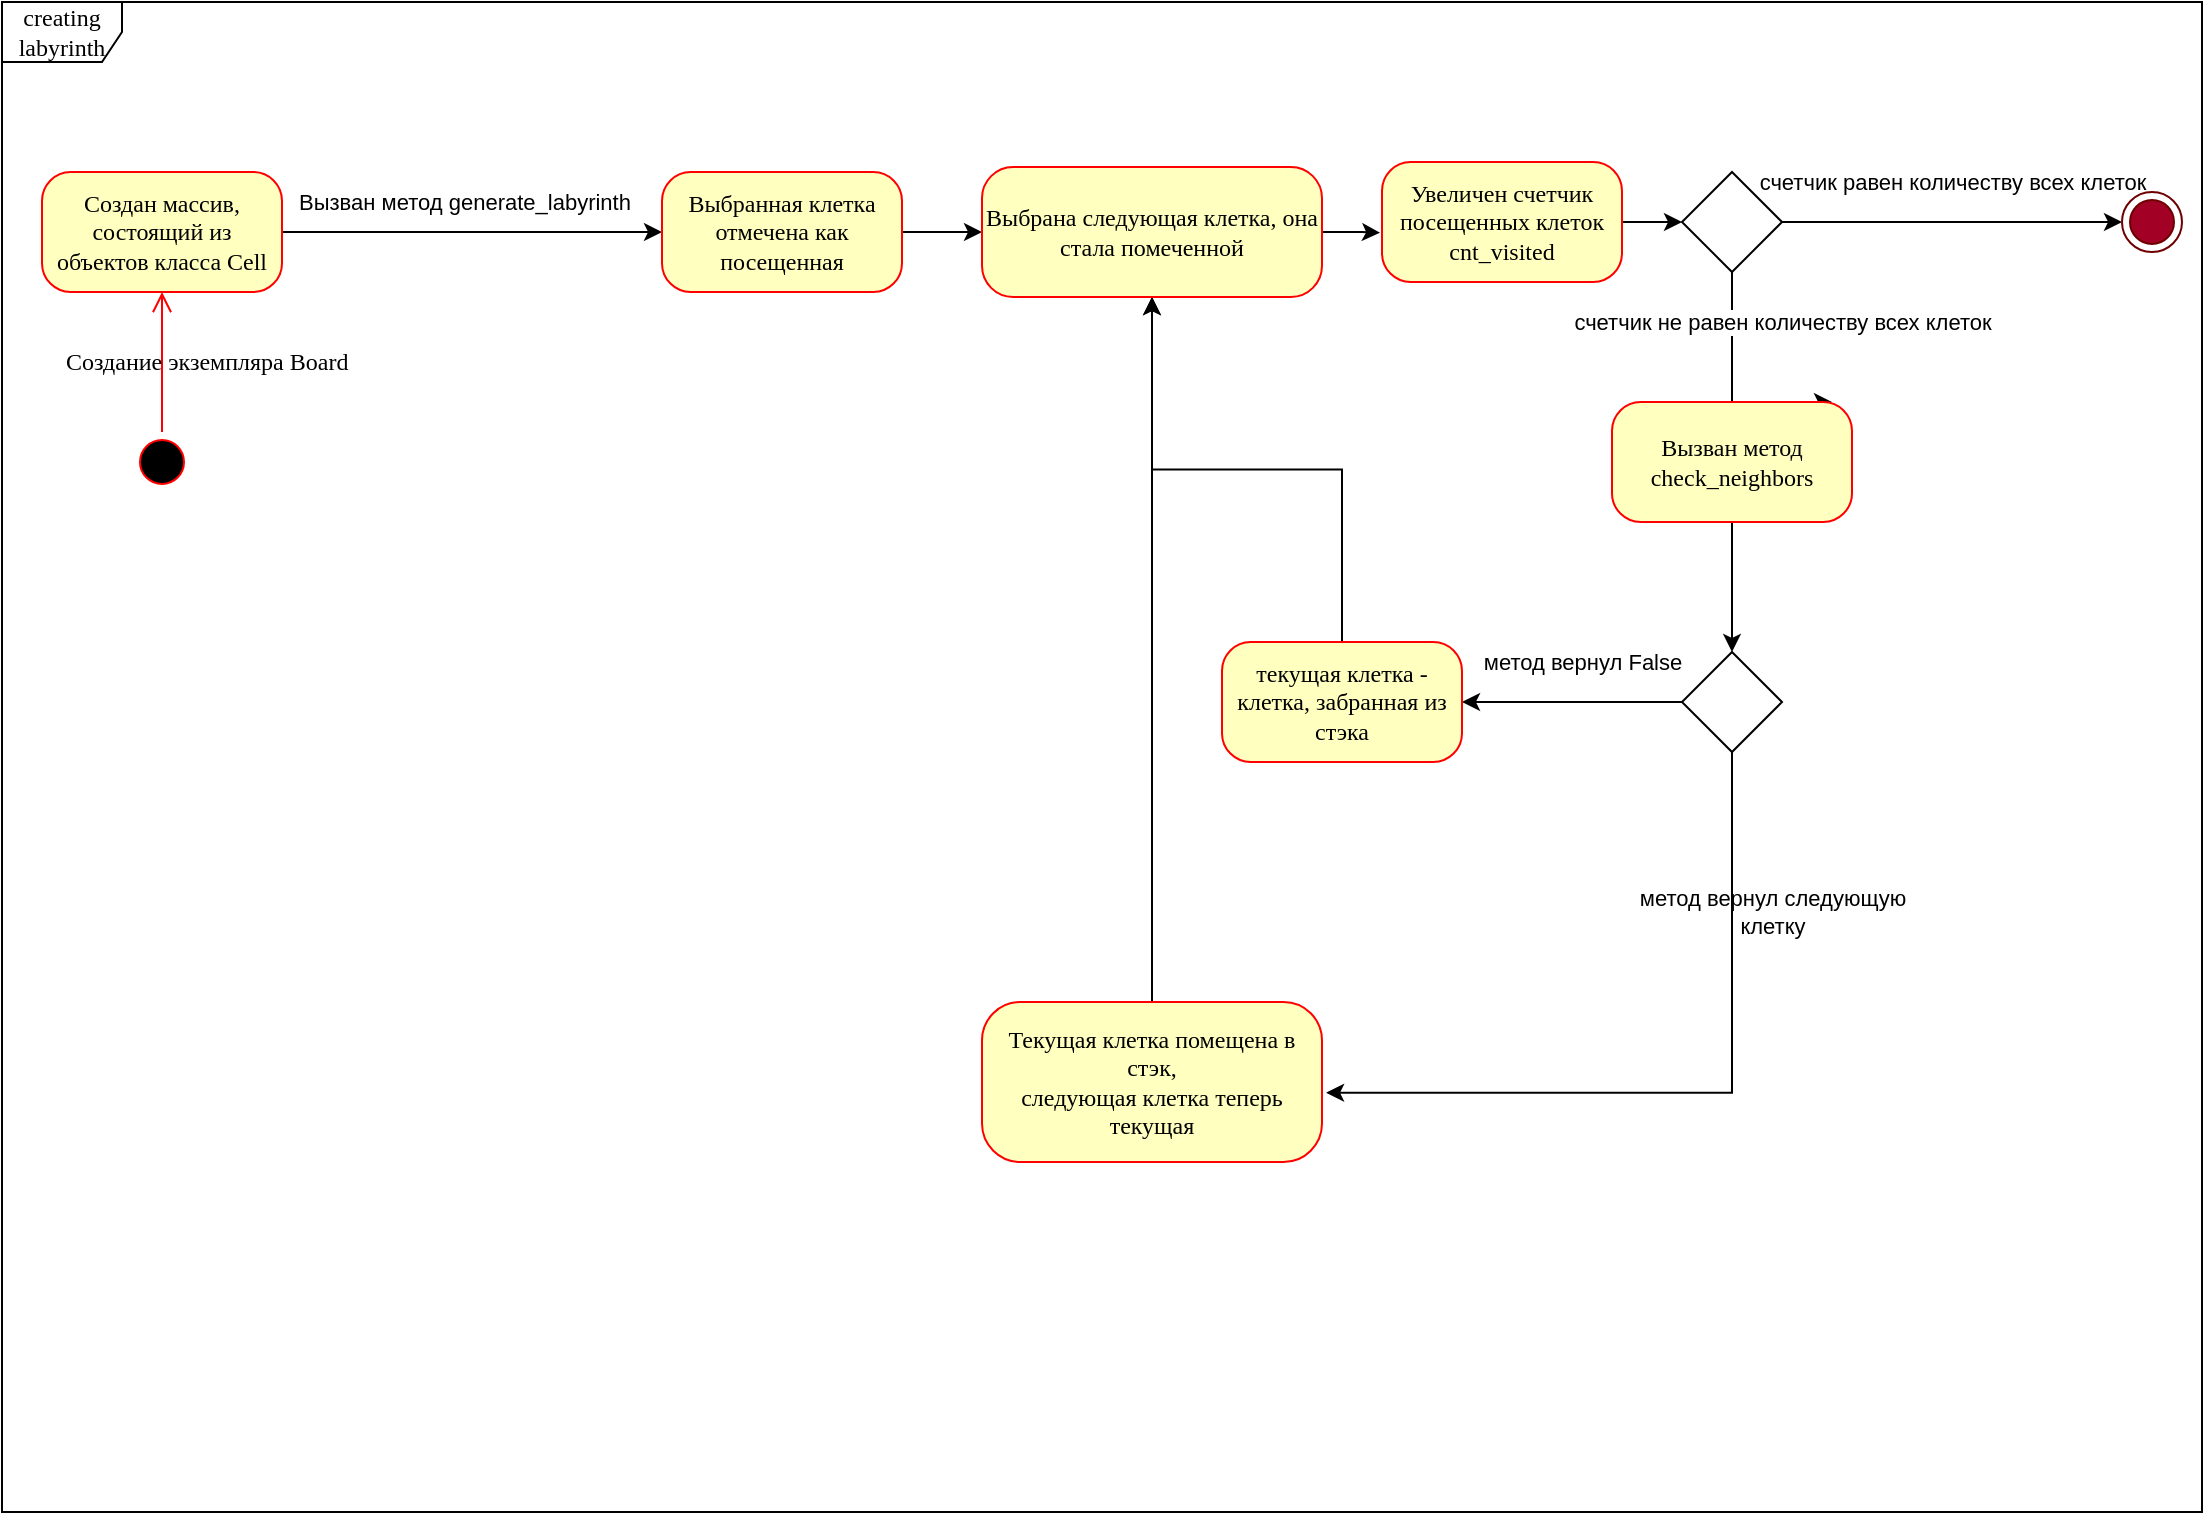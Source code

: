 <mxfile version="21.3.7" type="device">
  <diagram name="Page-1" id="58cdce13-f638-feb5-8d6f-7d28b1aa9fa0">
    <mxGraphModel dx="1593" dy="807" grid="1" gridSize="10" guides="1" tooltips="1" connect="1" arrows="1" fold="1" page="1" pageScale="1" pageWidth="1100" pageHeight="850" background="none" math="0" shadow="0">
      <root>
        <mxCell id="0" />
        <mxCell id="1" parent="0" />
        <mxCell id="382b91b5511bd0f7-1" value="" style="ellipse;html=1;shape=startState;fillColor=#000000;strokeColor=#ff0000;rounded=1;shadow=0;comic=0;labelBackgroundColor=none;fontFamily=Verdana;fontSize=12;fontColor=#000000;align=center;direction=south;whiteSpace=wrap;" parent="1" vertex="1">
          <mxGeometry x="65" y="255" width="30" height="30" as="geometry" />
        </mxCell>
        <mxCell id="jmYXuYezzpbRNKOSCwyp-2" style="edgeStyle=orthogonalEdgeStyle;rounded=0;orthogonalLoop=1;jettySize=auto;html=1;entryX=0;entryY=0.5;entryDx=0;entryDy=0;" edge="1" parent="1" source="382b91b5511bd0f7-6" target="382b91b5511bd0f7-7">
          <mxGeometry relative="1" as="geometry" />
        </mxCell>
        <mxCell id="jmYXuYezzpbRNKOSCwyp-3" value="Вызван метод generate_labyrinth" style="edgeLabel;html=1;align=center;verticalAlign=middle;resizable=0;points=[];" vertex="1" connectable="0" parent="jmYXuYezzpbRNKOSCwyp-2">
          <mxGeometry x="-0.12" relative="1" as="geometry">
            <mxPoint x="7" y="-15" as="offset" />
          </mxGeometry>
        </mxCell>
        <mxCell id="382b91b5511bd0f7-6" value="Создан массив, состоящий из объектов класса Cell" style="rounded=1;whiteSpace=wrap;html=1;arcSize=24;fillColor=#ffffc0;strokeColor=#ff0000;shadow=0;comic=0;labelBackgroundColor=none;fontFamily=Verdana;fontSize=12;fontColor=#000000;align=center;" parent="1" vertex="1">
          <mxGeometry x="20" y="125" width="120" height="60" as="geometry" />
        </mxCell>
        <mxCell id="jmYXuYezzpbRNKOSCwyp-28" style="edgeStyle=orthogonalEdgeStyle;rounded=0;orthogonalLoop=1;jettySize=auto;html=1;entryX=0;entryY=0.5;entryDx=0;entryDy=0;" edge="1" parent="1" source="382b91b5511bd0f7-7" target="jmYXuYezzpbRNKOSCwyp-27">
          <mxGeometry relative="1" as="geometry" />
        </mxCell>
        <mxCell id="382b91b5511bd0f7-7" value="Выбранная клетка отмечена как посещенная" style="rounded=1;whiteSpace=wrap;html=1;arcSize=24;fillColor=#ffffc0;strokeColor=#ff0000;shadow=0;comic=0;labelBackgroundColor=none;fontFamily=Verdana;fontSize=12;fontColor=#000000;align=center;" parent="1" vertex="1">
          <mxGeometry x="330" y="125" width="120" height="60" as="geometry" />
        </mxCell>
        <mxCell id="2a3bc250acf0617d-8" value="creating labyrinth" style="shape=umlFrame;whiteSpace=wrap;html=1;rounded=1;shadow=0;comic=0;labelBackgroundColor=none;strokeWidth=1;fontFamily=Verdana;fontSize=12;align=center;" parent="1" vertex="1">
          <mxGeometry y="40" width="1100" height="755" as="geometry" />
        </mxCell>
        <mxCell id="2a3bc250acf0617d-9" value="Cоздание экземпляра Board" style="edgeStyle=orthogonalEdgeStyle;html=1;labelBackgroundColor=none;endArrow=open;endSize=8;strokeColor=#ff0000;fontFamily=Verdana;fontSize=12;align=left;" parent="1" source="382b91b5511bd0f7-1" target="382b91b5511bd0f7-6" edge="1">
          <mxGeometry y="50" relative="1" as="geometry">
            <mxPoint as="offset" />
          </mxGeometry>
        </mxCell>
        <mxCell id="jmYXuYezzpbRNKOSCwyp-10" style="edgeStyle=orthogonalEdgeStyle;rounded=0;orthogonalLoop=1;jettySize=auto;html=1;entryX=0;entryY=0.5;entryDx=0;entryDy=0;" edge="1" parent="1" source="jmYXuYezzpbRNKOSCwyp-5" target="jmYXuYezzpbRNKOSCwyp-7">
          <mxGeometry relative="1" as="geometry" />
        </mxCell>
        <mxCell id="jmYXuYezzpbRNKOSCwyp-5" value="Увеличен счетчик посещенных клеток cnt_visited" style="rounded=1;whiteSpace=wrap;html=1;arcSize=24;fillColor=#ffffc0;strokeColor=#ff0000;shadow=0;comic=0;labelBackgroundColor=none;fontFamily=Verdana;fontSize=12;fontColor=#000000;align=center;" vertex="1" parent="1">
          <mxGeometry x="690" y="120" width="120" height="60" as="geometry" />
        </mxCell>
        <mxCell id="jmYXuYezzpbRNKOSCwyp-15" value="счетчик не равен количеству всех клеток" style="edgeStyle=orthogonalEdgeStyle;rounded=0;orthogonalLoop=1;jettySize=auto;html=1;" edge="1" parent="1" source="jmYXuYezzpbRNKOSCwyp-7">
          <mxGeometry x="-0.565" y="25" relative="1" as="geometry">
            <mxPoint x="915" y="240" as="targetPoint" />
            <Array as="points">
              <mxPoint x="865" y="240" />
            </Array>
            <mxPoint as="offset" />
          </mxGeometry>
        </mxCell>
        <mxCell id="jmYXuYezzpbRNKOSCwyp-7" value="" style="rhombus;whiteSpace=wrap;html=1;" vertex="1" parent="1">
          <mxGeometry x="840" y="125" width="50" height="50" as="geometry" />
        </mxCell>
        <mxCell id="jmYXuYezzpbRNKOSCwyp-18" value="&lt;div&gt;метод вернул следующую &lt;br&gt;&lt;/div&gt;&lt;div&gt;клетку&lt;/div&gt;" style="edgeStyle=orthogonalEdgeStyle;rounded=0;orthogonalLoop=1;jettySize=auto;html=1;" edge="1" parent="1" source="jmYXuYezzpbRNKOSCwyp-16" target="jmYXuYezzpbRNKOSCwyp-17">
          <mxGeometry x="1" y="132" relative="1" as="geometry">
            <mxPoint x="-112" y="130" as="offset" />
          </mxGeometry>
        </mxCell>
        <mxCell id="jmYXuYezzpbRNKOSCwyp-16" value="Вызван метод check_neighbors" style="rounded=1;whiteSpace=wrap;html=1;arcSize=24;fillColor=#ffffc0;strokeColor=#ff0000;shadow=0;comic=0;labelBackgroundColor=none;fontFamily=Verdana;fontSize=12;fontColor=#000000;align=center;" vertex="1" parent="1">
          <mxGeometry x="805" y="240" width="120" height="60" as="geometry" />
        </mxCell>
        <mxCell id="jmYXuYezzpbRNKOSCwyp-19" style="edgeStyle=orthogonalEdgeStyle;rounded=0;orthogonalLoop=1;jettySize=auto;html=1;entryX=1.012;entryY=0.567;entryDx=0;entryDy=0;entryPerimeter=0;" edge="1" parent="1" source="jmYXuYezzpbRNKOSCwyp-17" target="jmYXuYezzpbRNKOSCwyp-22">
          <mxGeometry relative="1" as="geometry">
            <mxPoint x="810" y="385" as="targetPoint" />
            <Array as="points">
              <mxPoint x="865" y="585" />
            </Array>
          </mxGeometry>
        </mxCell>
        <mxCell id="jmYXuYezzpbRNKOSCwyp-26" value="&lt;div&gt;метод вернул False&lt;br&gt;&lt;/div&gt;" style="edgeStyle=orthogonalEdgeStyle;rounded=0;orthogonalLoop=1;jettySize=auto;html=1;entryX=1;entryY=0.5;entryDx=0;entryDy=0;" edge="1" parent="1" source="jmYXuYezzpbRNKOSCwyp-17" target="jmYXuYezzpbRNKOSCwyp-25">
          <mxGeometry x="-0.091" y="-20" relative="1" as="geometry">
            <mxPoint as="offset" />
          </mxGeometry>
        </mxCell>
        <mxCell id="jmYXuYezzpbRNKOSCwyp-17" value="" style="rhombus;whiteSpace=wrap;html=1;" vertex="1" parent="1">
          <mxGeometry x="840" y="365" width="50" height="50" as="geometry" />
        </mxCell>
        <mxCell id="jmYXuYezzpbRNKOSCwyp-32" style="edgeStyle=orthogonalEdgeStyle;rounded=0;orthogonalLoop=1;jettySize=auto;html=1;entryX=0.5;entryY=1;entryDx=0;entryDy=0;" edge="1" parent="1" source="jmYXuYezzpbRNKOSCwyp-22" target="jmYXuYezzpbRNKOSCwyp-27">
          <mxGeometry relative="1" as="geometry" />
        </mxCell>
        <mxCell id="jmYXuYezzpbRNKOSCwyp-22" value="&lt;div&gt;Текущая клетка помещена в стэк,&lt;/div&gt;&lt;div&gt;следующая клетка теперь текущая&lt;br&gt;&lt;/div&gt;" style="rounded=1;whiteSpace=wrap;html=1;arcSize=24;fillColor=#ffffc0;strokeColor=#ff0000;shadow=0;comic=0;labelBackgroundColor=none;fontFamily=Verdana;fontSize=12;fontColor=#000000;align=center;" vertex="1" parent="1">
          <mxGeometry x="490" y="540" width="170" height="80" as="geometry" />
        </mxCell>
        <mxCell id="jmYXuYezzpbRNKOSCwyp-31" style="edgeStyle=orthogonalEdgeStyle;rounded=0;orthogonalLoop=1;jettySize=auto;html=1;entryX=0.5;entryY=1;entryDx=0;entryDy=0;" edge="1" parent="1" source="jmYXuYezzpbRNKOSCwyp-25" target="jmYXuYezzpbRNKOSCwyp-27">
          <mxGeometry relative="1" as="geometry" />
        </mxCell>
        <mxCell id="jmYXuYezzpbRNKOSCwyp-25" value="текущая клетка - клетка, забранная из стэка" style="rounded=1;whiteSpace=wrap;html=1;arcSize=24;fillColor=#ffffc0;strokeColor=#ff0000;shadow=0;comic=0;labelBackgroundColor=none;fontFamily=Verdana;fontSize=12;fontColor=#000000;align=center;" vertex="1" parent="1">
          <mxGeometry x="610" y="360" width="120" height="60" as="geometry" />
        </mxCell>
        <mxCell id="jmYXuYezzpbRNKOSCwyp-29" style="edgeStyle=orthogonalEdgeStyle;rounded=0;orthogonalLoop=1;jettySize=auto;html=1;entryX=-0.008;entryY=0.59;entryDx=0;entryDy=0;entryPerimeter=0;" edge="1" parent="1" source="jmYXuYezzpbRNKOSCwyp-27" target="jmYXuYezzpbRNKOSCwyp-5">
          <mxGeometry relative="1" as="geometry" />
        </mxCell>
        <mxCell id="jmYXuYezzpbRNKOSCwyp-27" value="Выбрана следующая клетка, она стала помеченной" style="rounded=1;whiteSpace=wrap;html=1;arcSize=24;fillColor=#ffffc0;strokeColor=#ff0000;shadow=0;comic=0;labelBackgroundColor=none;fontFamily=Verdana;fontSize=12;fontColor=#000000;align=center;" vertex="1" parent="1">
          <mxGeometry x="490" y="122.5" width="170" height="65" as="geometry" />
        </mxCell>
        <mxCell id="jmYXuYezzpbRNKOSCwyp-33" value="счетчик равен количеству всех клеток" style="edgeStyle=orthogonalEdgeStyle;rounded=0;orthogonalLoop=1;jettySize=auto;html=1;" edge="1" parent="1" source="jmYXuYezzpbRNKOSCwyp-7" target="jmYXuYezzpbRNKOSCwyp-14">
          <mxGeometry y="20" relative="1" as="geometry">
            <mxPoint x="1140" y="150" as="targetPoint" />
            <mxPoint x="890" y="150" as="sourcePoint" />
            <mxPoint as="offset" />
          </mxGeometry>
        </mxCell>
        <mxCell id="jmYXuYezzpbRNKOSCwyp-14" value="" style="ellipse;shape=endState;fillColor=#a20025;strokeColor=#6F0000;fontColor=#ffffff;" vertex="1" parent="1">
          <mxGeometry x="1060" y="135" width="30" height="30" as="geometry" />
        </mxCell>
      </root>
    </mxGraphModel>
  </diagram>
</mxfile>
